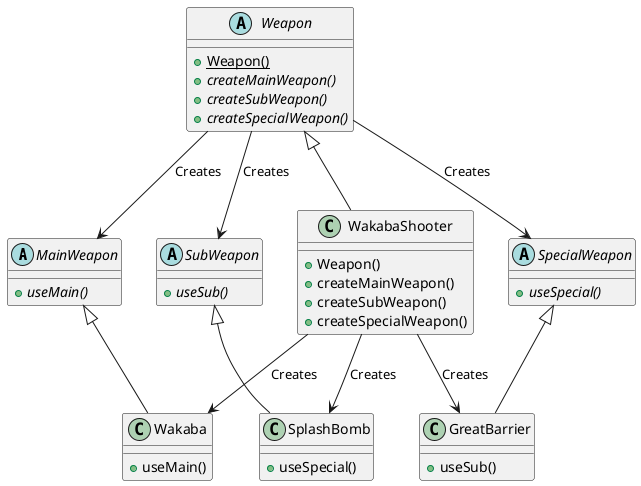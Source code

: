 @startuml abstractfactory

abstract class MainWeapon{
    + {abstract} useMain()
}

abstract class SubWeapon{
    + {abstract} useSub()
}

abstract class SpecialWeapon{
    + {abstract} useSpecial()
}

abstract class Weapon{
    + {static}Weapon()
    + {abstract} createMainWeapon()
    + {abstract}  createSubWeapon()
    + {abstract}  createSpecialWeapon()
}

Weapon --> MainWeapon : Creates
Weapon --> SubWeapon : Creates
Weapon --> SpecialWeapon : Creates


class Wakaba extends MainWeapon {
    + useMain()
}

class GreatBarrier extends SpecialWeapon{
    + useSub()
}

class SplashBomb extends SubWeapon{
    + useSpecial()
}

class WakabaShooter extends Weapon{
    + Weapon()
    + createMainWeapon()
    + createSubWeapon()
    + createSpecialWeapon()
}

WakabaShooter --> Wakaba : Creates
WakabaShooter --> SplashBomb : Creates
WakabaShooter --> GreatBarrier : Creates

@enduml
